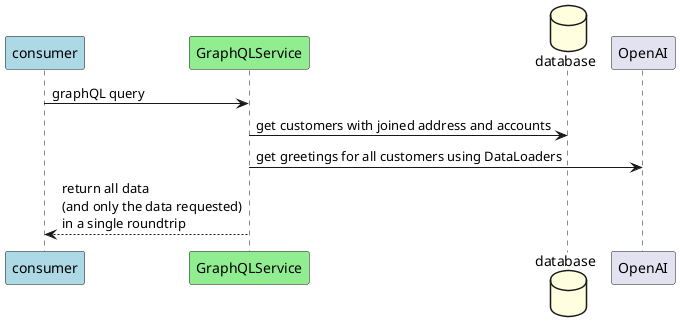 @startuml

participant consumer #LightBlue
participant GraphQLService #LightGreen

consumer -> GraphQLService : graphQL query


database database #lightyellow




GraphQLService -> database: get customers with joined address and accounts

GraphQLService -> OpenAI : get greetings for all customers using DataLoaders

GraphQLService --> consumer : return all data \n(and only the data requested)\nin a single roundtrip

@enduml

